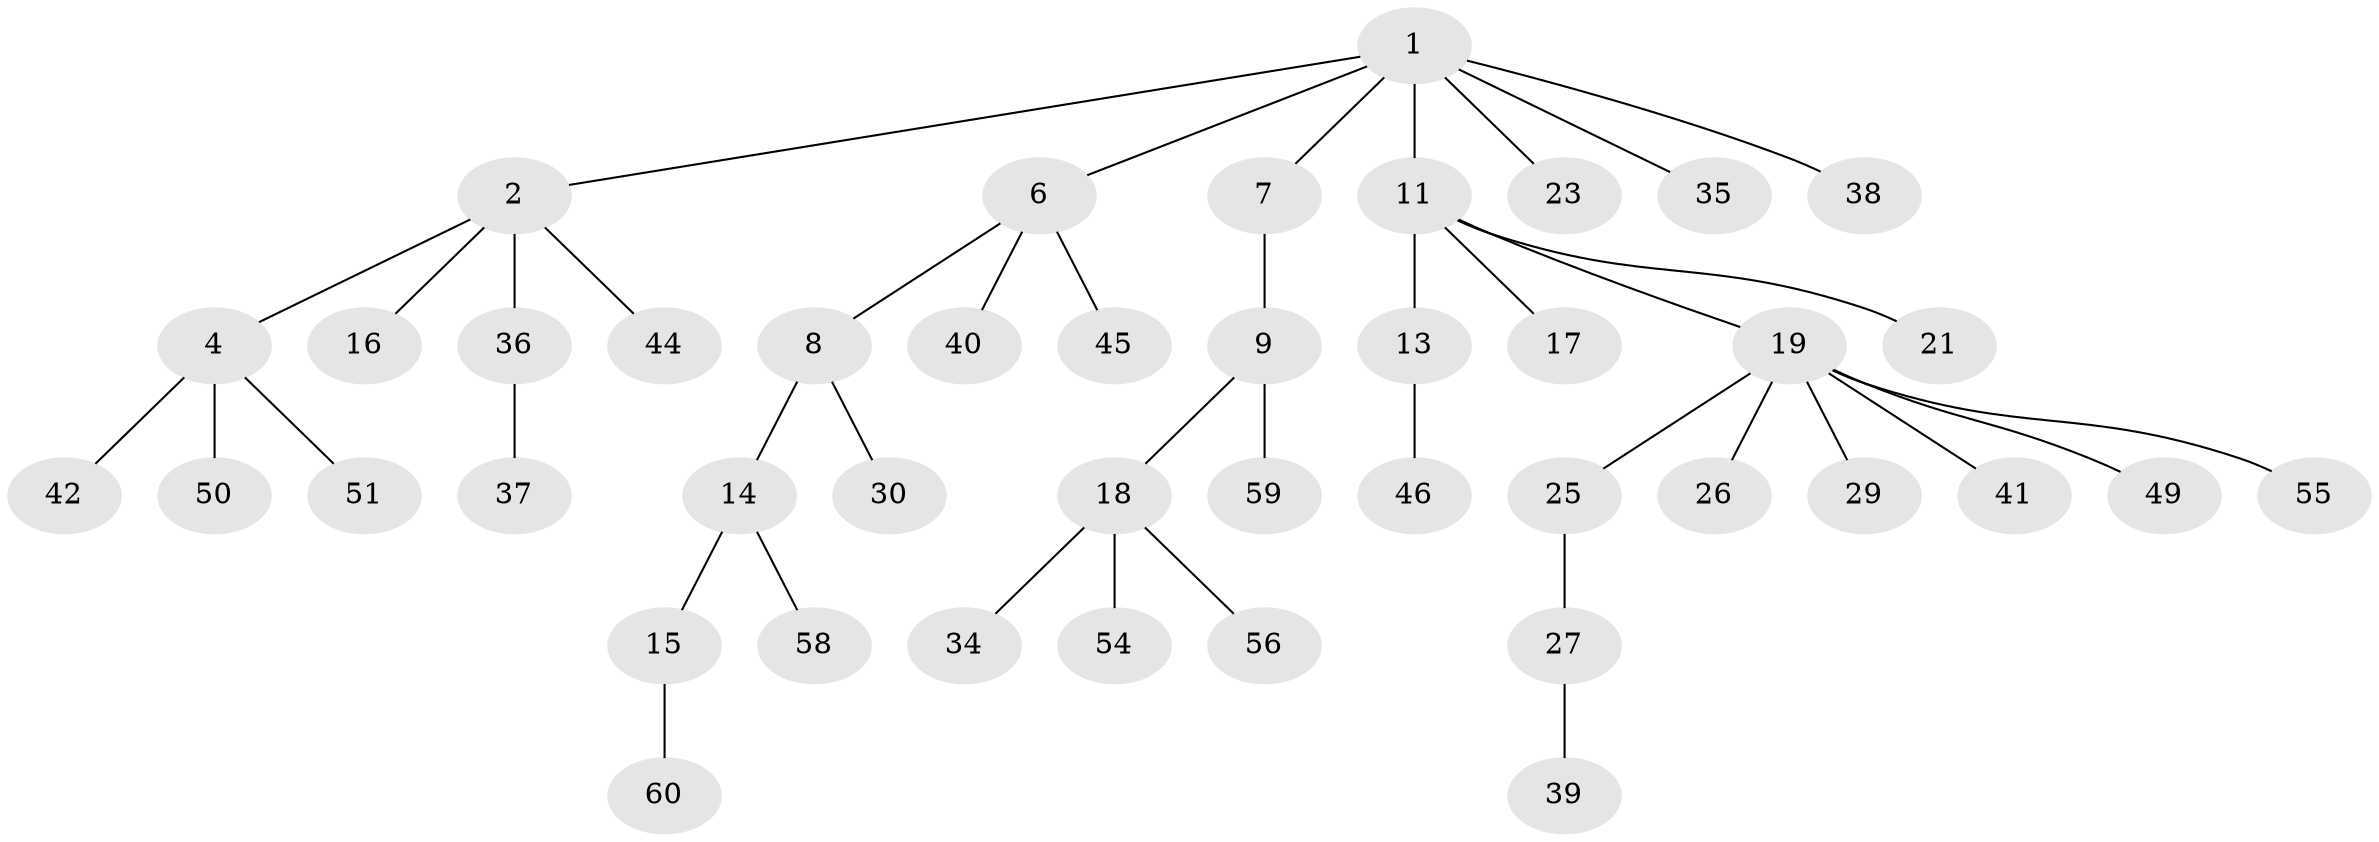 // original degree distribution, {5: 0.05, 6: 0.016666666666666666, 1: 0.5833333333333334, 4: 0.11666666666666667, 3: 0.1, 2: 0.13333333333333333}
// Generated by graph-tools (version 1.1) at 2025/11/02/27/25 16:11:26]
// undirected, 43 vertices, 42 edges
graph export_dot {
graph [start="1"]
  node [color=gray90,style=filled];
  1 [super="+5"];
  2 [super="+3"];
  4 [super="+31"];
  6 [super="+22"];
  7 [super="+53"];
  8 [super="+10"];
  9 [super="+24"];
  11 [super="+12"];
  13 [super="+32"];
  14 [super="+48"];
  15 [super="+28"];
  16;
  17;
  18 [super="+33"];
  19 [super="+20"];
  21;
  23;
  25 [super="+57"];
  26;
  27 [super="+47"];
  29;
  30;
  34;
  35;
  36 [super="+43"];
  37;
  38;
  39;
  40;
  41;
  42;
  44;
  45;
  46 [super="+52"];
  49;
  50;
  51;
  54;
  55;
  56;
  58;
  59;
  60;
  1 -- 2;
  1 -- 7;
  1 -- 11;
  1 -- 23;
  1 -- 35;
  1 -- 38;
  1 -- 6;
  2 -- 4;
  2 -- 16;
  2 -- 36;
  2 -- 44;
  4 -- 50;
  4 -- 51;
  4 -- 42;
  6 -- 8;
  6 -- 45;
  6 -- 40;
  7 -- 9;
  8 -- 30;
  8 -- 14;
  9 -- 18;
  9 -- 59;
  11 -- 13;
  11 -- 17;
  11 -- 19;
  11 -- 21;
  13 -- 46;
  14 -- 15;
  14 -- 58;
  15 -- 60;
  18 -- 34;
  18 -- 54;
  18 -- 56;
  19 -- 26;
  19 -- 49;
  19 -- 55;
  19 -- 25;
  19 -- 29;
  19 -- 41;
  25 -- 27;
  27 -- 39;
  36 -- 37;
}
